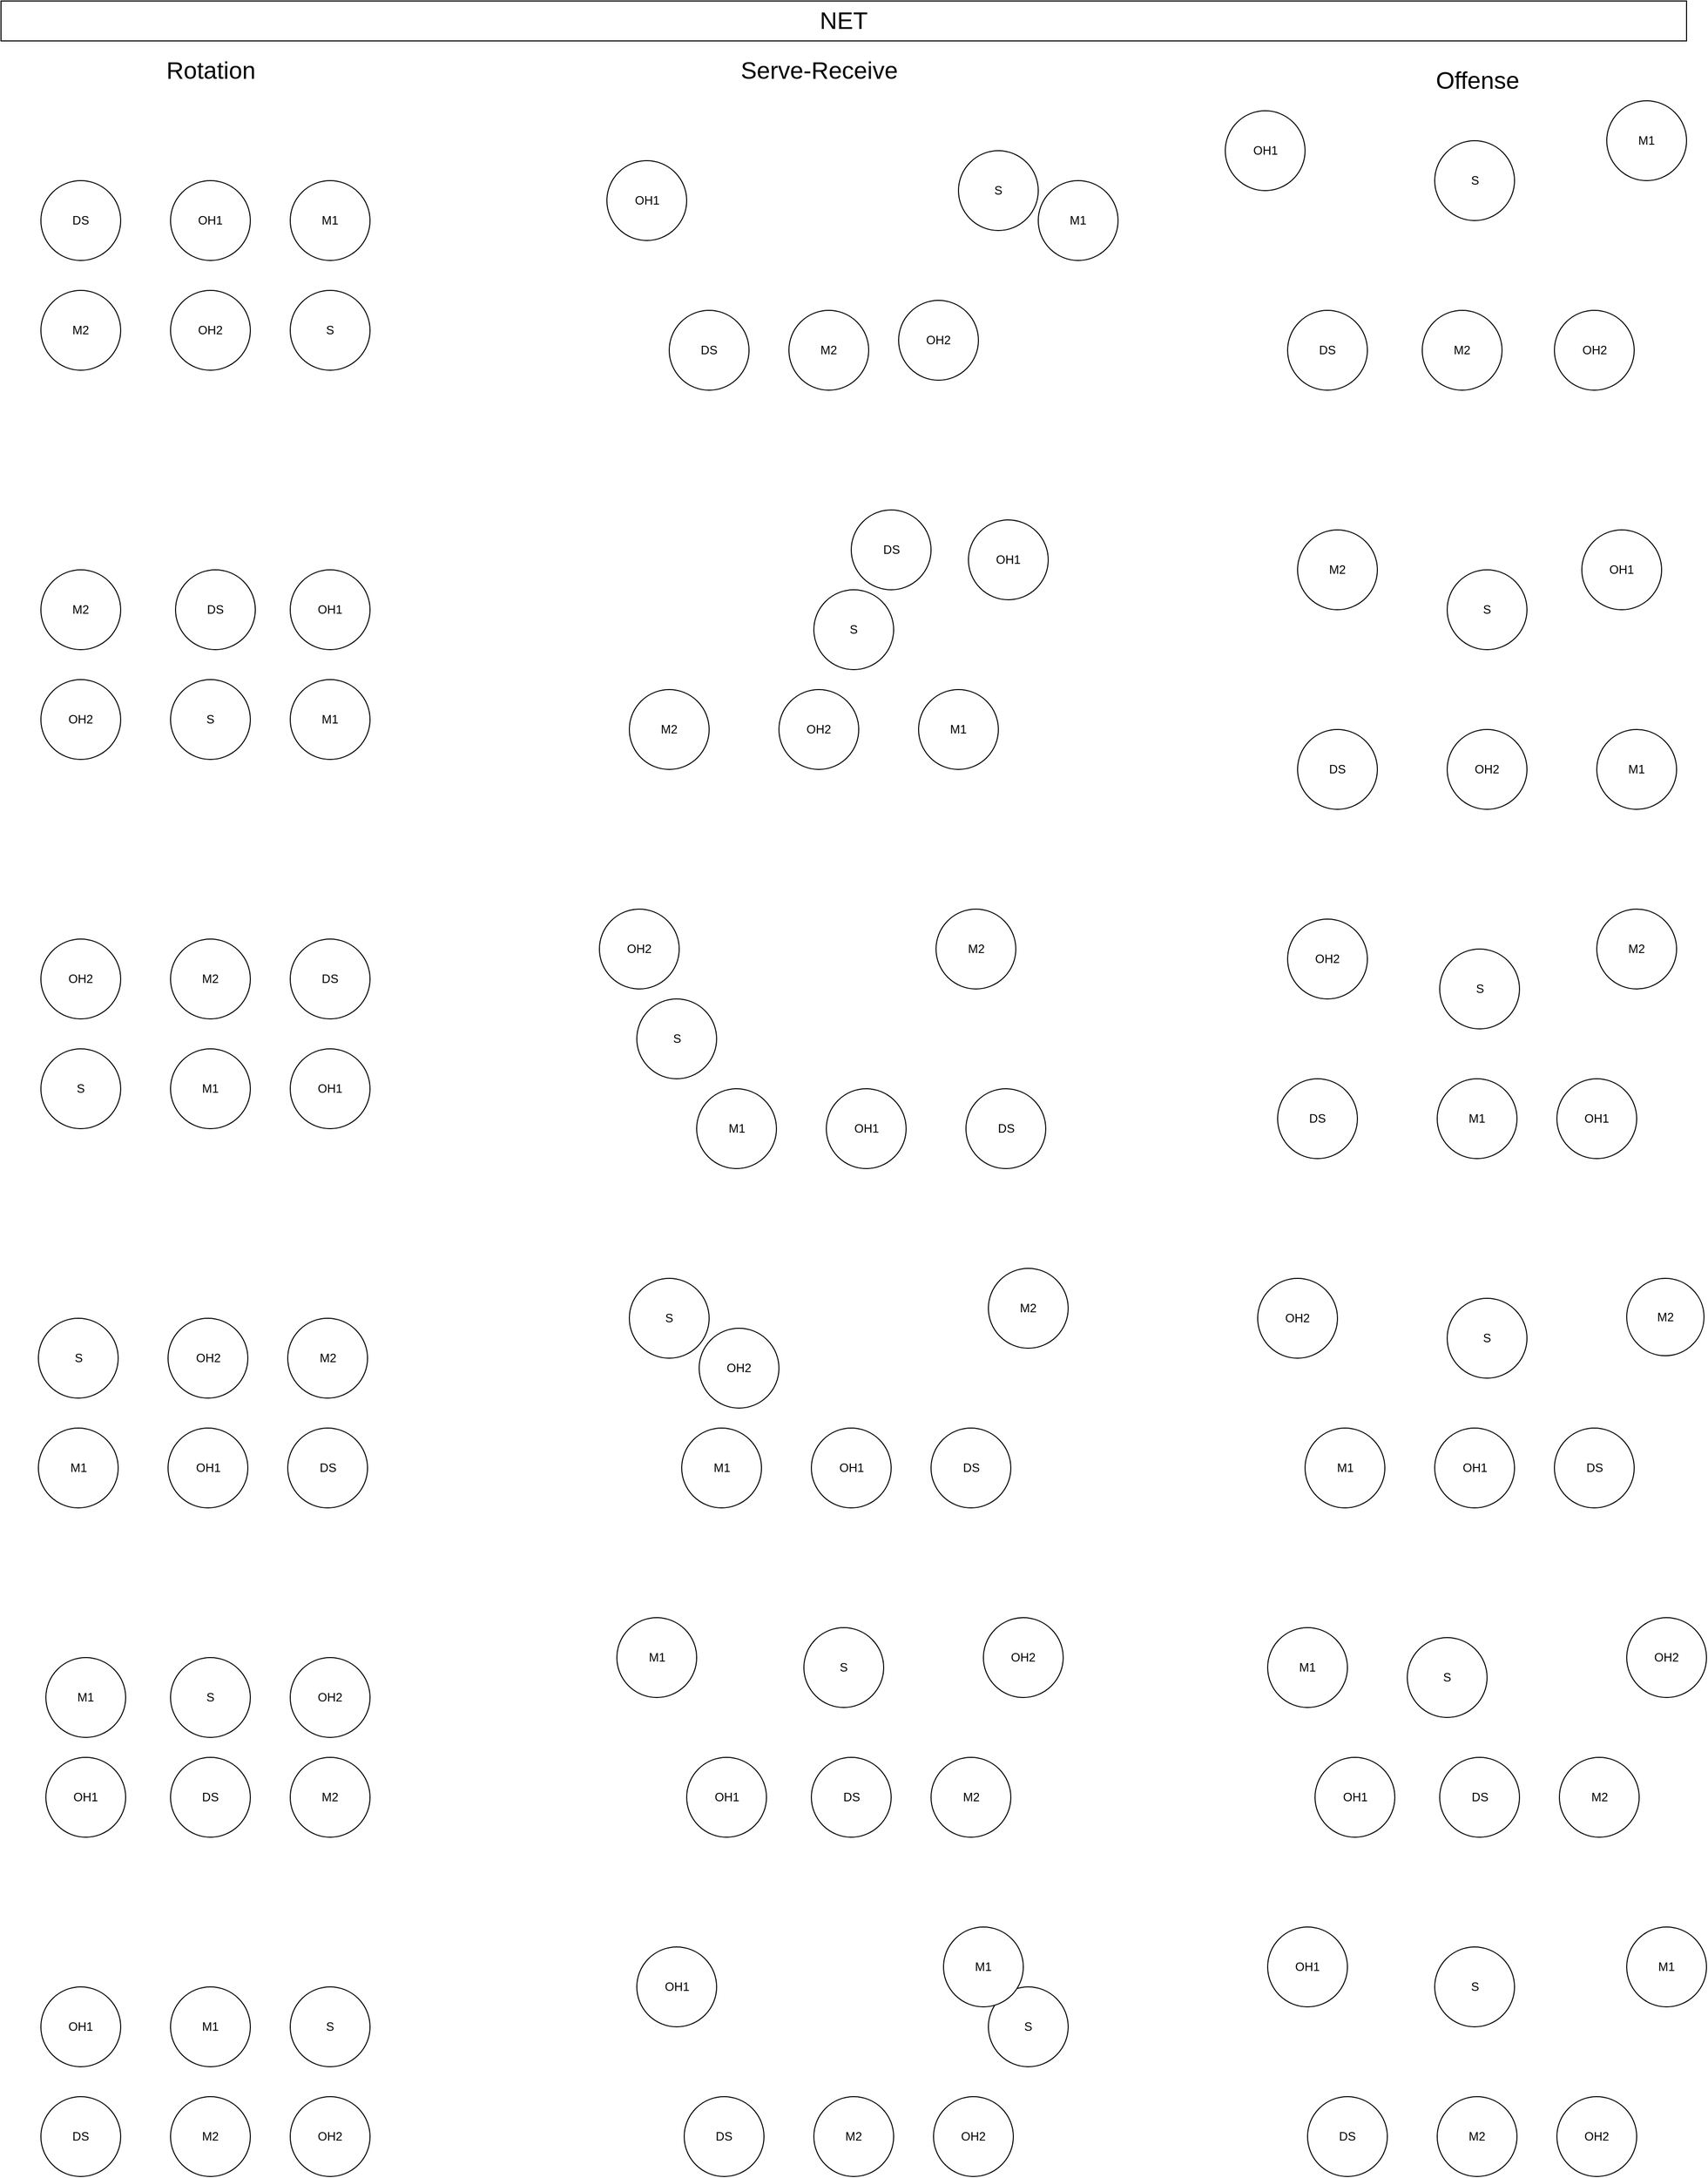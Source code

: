 <mxfile version="27.1.4">
  <diagram name="Page-1" id="tM3PBOQT3D9WZ4u9iD5D">
    <mxGraphModel dx="3061" dy="2493" grid="1" gridSize="10" guides="1" tooltips="1" connect="1" arrows="1" fold="1" page="1" pageScale="1" pageWidth="850" pageHeight="1100" math="0" shadow="0">
      <root>
        <mxCell id="0" />
        <mxCell id="1" parent="0" />
        <mxCell id="FmNjU1ZQi4ffYl6QM0GU-2" value="&lt;font style=&quot;font-size: 24px;&quot;&gt;NET&lt;/font&gt;" style="rounded=0;whiteSpace=wrap;html=1;" parent="1" vertex="1">
          <mxGeometry x="-600" y="-70" width="1690" height="40" as="geometry" />
        </mxCell>
        <mxCell id="FmNjU1ZQi4ffYl6QM0GU-4" value="S" style="ellipse;whiteSpace=wrap;html=1;aspect=fixed;" parent="1" vertex="1">
          <mxGeometry x="-310" y="220" width="80" height="80" as="geometry" />
        </mxCell>
        <mxCell id="FmNjU1ZQi4ffYl6QM0GU-5" value="M1" style="ellipse;whiteSpace=wrap;html=1;aspect=fixed;" parent="1" vertex="1">
          <mxGeometry x="-310" y="110" width="80" height="80" as="geometry" />
        </mxCell>
        <mxCell id="FmNjU1ZQi4ffYl6QM0GU-6" value="M2" style="ellipse;whiteSpace=wrap;html=1;aspect=fixed;" parent="1" vertex="1">
          <mxGeometry x="-560" y="220" width="80" height="80" as="geometry" />
        </mxCell>
        <mxCell id="FmNjU1ZQi4ffYl6QM0GU-9" value="OH2" style="ellipse;whiteSpace=wrap;html=1;aspect=fixed;" parent="1" vertex="1">
          <mxGeometry x="-430" y="220" width="80" height="80" as="geometry" />
        </mxCell>
        <mxCell id="FmNjU1ZQi4ffYl6QM0GU-10" value="OH1" style="ellipse;whiteSpace=wrap;html=1;aspect=fixed;" parent="1" vertex="1">
          <mxGeometry x="-430" y="110" width="80" height="80" as="geometry" />
        </mxCell>
        <mxCell id="FmNjU1ZQi4ffYl6QM0GU-12" value="DS" style="ellipse;whiteSpace=wrap;html=1;aspect=fixed;" parent="1" vertex="1">
          <mxGeometry x="-560" y="110" width="80" height="80" as="geometry" />
        </mxCell>
        <mxCell id="FmNjU1ZQi4ffYl6QM0GU-21" value="S" style="ellipse;whiteSpace=wrap;html=1;aspect=fixed;" parent="1" vertex="1">
          <mxGeometry x="360" y="80" width="80" height="80" as="geometry" />
        </mxCell>
        <mxCell id="FmNjU1ZQi4ffYl6QM0GU-22" value="M1" style="ellipse;whiteSpace=wrap;html=1;aspect=fixed;" parent="1" vertex="1">
          <mxGeometry x="440" y="110" width="80" height="80" as="geometry" />
        </mxCell>
        <mxCell id="FmNjU1ZQi4ffYl6QM0GU-23" value="M2" style="ellipse;whiteSpace=wrap;html=1;aspect=fixed;" parent="1" vertex="1">
          <mxGeometry x="190" y="240" width="80" height="80" as="geometry" />
        </mxCell>
        <mxCell id="FmNjU1ZQi4ffYl6QM0GU-24" value="OH2" style="ellipse;whiteSpace=wrap;html=1;aspect=fixed;" parent="1" vertex="1">
          <mxGeometry x="300" y="230" width="80" height="80" as="geometry" />
        </mxCell>
        <mxCell id="FmNjU1ZQi4ffYl6QM0GU-25" value="OH1" style="ellipse;whiteSpace=wrap;html=1;aspect=fixed;" parent="1" vertex="1">
          <mxGeometry x="7.5" y="90" width="80" height="80" as="geometry" />
        </mxCell>
        <mxCell id="FmNjU1ZQi4ffYl6QM0GU-26" value="DS" style="ellipse;whiteSpace=wrap;html=1;aspect=fixed;" parent="1" vertex="1">
          <mxGeometry x="70" y="240" width="80" height="80" as="geometry" />
        </mxCell>
        <mxCell id="FmNjU1ZQi4ffYl6QM0GU-27" value="S" style="ellipse;whiteSpace=wrap;html=1;aspect=fixed;" parent="1" vertex="1">
          <mxGeometry x="837.5" y="70" width="80" height="80" as="geometry" />
        </mxCell>
        <mxCell id="FmNjU1ZQi4ffYl6QM0GU-28" value="M1" style="ellipse;whiteSpace=wrap;html=1;aspect=fixed;" parent="1" vertex="1">
          <mxGeometry x="1010" y="30" width="80" height="80" as="geometry" />
        </mxCell>
        <mxCell id="FmNjU1ZQi4ffYl6QM0GU-29" value="M2" style="ellipse;whiteSpace=wrap;html=1;aspect=fixed;" parent="1" vertex="1">
          <mxGeometry x="825" y="240" width="80" height="80" as="geometry" />
        </mxCell>
        <mxCell id="FmNjU1ZQi4ffYl6QM0GU-30" value="OH2" style="ellipse;whiteSpace=wrap;html=1;aspect=fixed;" parent="1" vertex="1">
          <mxGeometry x="957.5" y="240" width="80" height="80" as="geometry" />
        </mxCell>
        <mxCell id="FmNjU1ZQi4ffYl6QM0GU-31" value="OH1" style="ellipse;whiteSpace=wrap;html=1;aspect=fixed;" parent="1" vertex="1">
          <mxGeometry x="627.5" y="40" width="80" height="80" as="geometry" />
        </mxCell>
        <mxCell id="FmNjU1ZQi4ffYl6QM0GU-32" value="DS" style="ellipse;whiteSpace=wrap;html=1;aspect=fixed;" parent="1" vertex="1">
          <mxGeometry x="690" y="240" width="80" height="80" as="geometry" />
        </mxCell>
        <mxCell id="FmNjU1ZQi4ffYl6QM0GU-33" value="S" style="ellipse;whiteSpace=wrap;html=1;aspect=fixed;" parent="1" vertex="1">
          <mxGeometry x="-430" y="610" width="80" height="80" as="geometry" />
        </mxCell>
        <mxCell id="FmNjU1ZQi4ffYl6QM0GU-34" value="M1" style="ellipse;whiteSpace=wrap;html=1;aspect=fixed;" parent="1" vertex="1">
          <mxGeometry x="-310" y="610" width="80" height="80" as="geometry" />
        </mxCell>
        <mxCell id="FmNjU1ZQi4ffYl6QM0GU-35" value="M2" style="ellipse;whiteSpace=wrap;html=1;aspect=fixed;" parent="1" vertex="1">
          <mxGeometry x="-560" y="500" width="80" height="80" as="geometry" />
        </mxCell>
        <mxCell id="FmNjU1ZQi4ffYl6QM0GU-36" value="OH2" style="ellipse;whiteSpace=wrap;html=1;aspect=fixed;" parent="1" vertex="1">
          <mxGeometry x="-560" y="610" width="80" height="80" as="geometry" />
        </mxCell>
        <mxCell id="FmNjU1ZQi4ffYl6QM0GU-37" value="OH1" style="ellipse;whiteSpace=wrap;html=1;aspect=fixed;" parent="1" vertex="1">
          <mxGeometry x="-310" y="500" width="80" height="80" as="geometry" />
        </mxCell>
        <mxCell id="FmNjU1ZQi4ffYl6QM0GU-38" value="DS" style="ellipse;whiteSpace=wrap;html=1;aspect=fixed;" parent="1" vertex="1">
          <mxGeometry x="-425" y="500" width="80" height="80" as="geometry" />
        </mxCell>
        <mxCell id="FmNjU1ZQi4ffYl6QM0GU-45" value="S" style="ellipse;whiteSpace=wrap;html=1;aspect=fixed;" parent="1" vertex="1">
          <mxGeometry x="215" y="520" width="80" height="80" as="geometry" />
        </mxCell>
        <mxCell id="FmNjU1ZQi4ffYl6QM0GU-46" value="M1" style="ellipse;whiteSpace=wrap;html=1;aspect=fixed;" parent="1" vertex="1">
          <mxGeometry x="320" y="620" width="80" height="80" as="geometry" />
        </mxCell>
        <mxCell id="FmNjU1ZQi4ffYl6QM0GU-47" value="M2" style="ellipse;whiteSpace=wrap;html=1;aspect=fixed;" parent="1" vertex="1">
          <mxGeometry x="30" y="620" width="80" height="80" as="geometry" />
        </mxCell>
        <mxCell id="FmNjU1ZQi4ffYl6QM0GU-48" value="OH2" style="ellipse;whiteSpace=wrap;html=1;aspect=fixed;" parent="1" vertex="1">
          <mxGeometry x="180" y="620" width="80" height="80" as="geometry" />
        </mxCell>
        <mxCell id="FmNjU1ZQi4ffYl6QM0GU-49" value="OH1" style="ellipse;whiteSpace=wrap;html=1;aspect=fixed;" parent="1" vertex="1">
          <mxGeometry x="370" y="450" width="80" height="80" as="geometry" />
        </mxCell>
        <mxCell id="FmNjU1ZQi4ffYl6QM0GU-50" value="DS" style="ellipse;whiteSpace=wrap;html=1;aspect=fixed;" parent="1" vertex="1">
          <mxGeometry x="252.5" y="440" width="80" height="80" as="geometry" />
        </mxCell>
        <mxCell id="FmNjU1ZQi4ffYl6QM0GU-51" value="S" style="ellipse;whiteSpace=wrap;html=1;aspect=fixed;" parent="1" vertex="1">
          <mxGeometry x="850" y="500" width="80" height="80" as="geometry" />
        </mxCell>
        <mxCell id="FmNjU1ZQi4ffYl6QM0GU-52" value="M1" style="ellipse;whiteSpace=wrap;html=1;aspect=fixed;" parent="1" vertex="1">
          <mxGeometry x="1000" y="660" width="80" height="80" as="geometry" />
        </mxCell>
        <mxCell id="FmNjU1ZQi4ffYl6QM0GU-53" value="M2" style="ellipse;whiteSpace=wrap;html=1;aspect=fixed;" parent="1" vertex="1">
          <mxGeometry x="700" y="460" width="80" height="80" as="geometry" />
        </mxCell>
        <mxCell id="FmNjU1ZQi4ffYl6QM0GU-54" value="OH2" style="ellipse;whiteSpace=wrap;html=1;aspect=fixed;" parent="1" vertex="1">
          <mxGeometry x="850" y="660" width="80" height="80" as="geometry" />
        </mxCell>
        <mxCell id="FmNjU1ZQi4ffYl6QM0GU-55" value="OH1" style="ellipse;whiteSpace=wrap;html=1;aspect=fixed;" parent="1" vertex="1">
          <mxGeometry x="985" y="460" width="80" height="80" as="geometry" />
        </mxCell>
        <mxCell id="FmNjU1ZQi4ffYl6QM0GU-56" value="DS" style="ellipse;whiteSpace=wrap;html=1;aspect=fixed;" parent="1" vertex="1">
          <mxGeometry x="700" y="660" width="80" height="80" as="geometry" />
        </mxCell>
        <mxCell id="FmNjU1ZQi4ffYl6QM0GU-57" value="S" style="ellipse;whiteSpace=wrap;html=1;aspect=fixed;" parent="1" vertex="1">
          <mxGeometry x="-560" y="980" width="80" height="80" as="geometry" />
        </mxCell>
        <mxCell id="FmNjU1ZQi4ffYl6QM0GU-58" value="M1" style="ellipse;whiteSpace=wrap;html=1;aspect=fixed;" parent="1" vertex="1">
          <mxGeometry x="-430" y="980" width="80" height="80" as="geometry" />
        </mxCell>
        <mxCell id="FmNjU1ZQi4ffYl6QM0GU-59" value="M2" style="ellipse;whiteSpace=wrap;html=1;aspect=fixed;" parent="1" vertex="1">
          <mxGeometry x="-430" y="870" width="80" height="80" as="geometry" />
        </mxCell>
        <mxCell id="FmNjU1ZQi4ffYl6QM0GU-60" value="OH2" style="ellipse;whiteSpace=wrap;html=1;aspect=fixed;" parent="1" vertex="1">
          <mxGeometry x="-560" y="870" width="80" height="80" as="geometry" />
        </mxCell>
        <mxCell id="FmNjU1ZQi4ffYl6QM0GU-61" value="OH1" style="ellipse;whiteSpace=wrap;html=1;aspect=fixed;" parent="1" vertex="1">
          <mxGeometry x="-310" y="980" width="80" height="80" as="geometry" />
        </mxCell>
        <mxCell id="FmNjU1ZQi4ffYl6QM0GU-62" value="DS" style="ellipse;whiteSpace=wrap;html=1;aspect=fixed;" parent="1" vertex="1">
          <mxGeometry x="-310" y="870" width="80" height="80" as="geometry" />
        </mxCell>
        <mxCell id="FmNjU1ZQi4ffYl6QM0GU-63" value="S" style="ellipse;whiteSpace=wrap;html=1;aspect=fixed;" parent="1" vertex="1">
          <mxGeometry x="37.5" y="930" width="80" height="80" as="geometry" />
        </mxCell>
        <mxCell id="FmNjU1ZQi4ffYl6QM0GU-64" value="M1" style="ellipse;whiteSpace=wrap;html=1;aspect=fixed;" parent="1" vertex="1">
          <mxGeometry x="97.5" y="1020" width="80" height="80" as="geometry" />
        </mxCell>
        <mxCell id="FmNjU1ZQi4ffYl6QM0GU-65" value="M2" style="ellipse;whiteSpace=wrap;html=1;aspect=fixed;" parent="1" vertex="1">
          <mxGeometry x="337.5" y="840" width="80" height="80" as="geometry" />
        </mxCell>
        <mxCell id="FmNjU1ZQi4ffYl6QM0GU-66" value="OH2" style="ellipse;whiteSpace=wrap;html=1;aspect=fixed;" parent="1" vertex="1">
          <mxGeometry y="840" width="80" height="80" as="geometry" />
        </mxCell>
        <mxCell id="FmNjU1ZQi4ffYl6QM0GU-67" value="OH1" style="ellipse;whiteSpace=wrap;html=1;aspect=fixed;" parent="1" vertex="1">
          <mxGeometry x="227.5" y="1020" width="80" height="80" as="geometry" />
        </mxCell>
        <mxCell id="FmNjU1ZQi4ffYl6QM0GU-68" value="DS" style="ellipse;whiteSpace=wrap;html=1;aspect=fixed;" parent="1" vertex="1">
          <mxGeometry x="367.5" y="1020" width="80" height="80" as="geometry" />
        </mxCell>
        <mxCell id="FmNjU1ZQi4ffYl6QM0GU-69" value="S" style="ellipse;whiteSpace=wrap;html=1;aspect=fixed;" parent="1" vertex="1">
          <mxGeometry x="842.5" y="880" width="80" height="80" as="geometry" />
        </mxCell>
        <mxCell id="FmNjU1ZQi4ffYl6QM0GU-70" value="M1" style="ellipse;whiteSpace=wrap;html=1;aspect=fixed;" parent="1" vertex="1">
          <mxGeometry x="840" y="1010" width="80" height="80" as="geometry" />
        </mxCell>
        <mxCell id="FmNjU1ZQi4ffYl6QM0GU-71" value="M2" style="ellipse;whiteSpace=wrap;html=1;aspect=fixed;" parent="1" vertex="1">
          <mxGeometry x="1000" y="840" width="80" height="80" as="geometry" />
        </mxCell>
        <mxCell id="FmNjU1ZQi4ffYl6QM0GU-72" value="OH2" style="ellipse;whiteSpace=wrap;html=1;aspect=fixed;" parent="1" vertex="1">
          <mxGeometry x="690" y="850" width="80" height="80" as="geometry" />
        </mxCell>
        <mxCell id="FmNjU1ZQi4ffYl6QM0GU-73" value="OH1" style="ellipse;whiteSpace=wrap;html=1;aspect=fixed;" parent="1" vertex="1">
          <mxGeometry x="960" y="1010" width="80" height="80" as="geometry" />
        </mxCell>
        <mxCell id="FmNjU1ZQi4ffYl6QM0GU-74" value="DS" style="ellipse;whiteSpace=wrap;html=1;aspect=fixed;" parent="1" vertex="1">
          <mxGeometry x="680" y="1010" width="80" height="80" as="geometry" />
        </mxCell>
        <mxCell id="FmNjU1ZQi4ffYl6QM0GU-75" value="S" style="ellipse;whiteSpace=wrap;html=1;aspect=fixed;" parent="1" vertex="1">
          <mxGeometry x="-562.5" y="1250" width="80" height="80" as="geometry" />
        </mxCell>
        <mxCell id="FmNjU1ZQi4ffYl6QM0GU-76" value="M1" style="ellipse;whiteSpace=wrap;html=1;aspect=fixed;" parent="1" vertex="1">
          <mxGeometry x="-562.5" y="1360" width="80" height="80" as="geometry" />
        </mxCell>
        <mxCell id="FmNjU1ZQi4ffYl6QM0GU-77" value="M2" style="ellipse;whiteSpace=wrap;html=1;aspect=fixed;" parent="1" vertex="1">
          <mxGeometry x="-312.5" y="1250" width="80" height="80" as="geometry" />
        </mxCell>
        <mxCell id="FmNjU1ZQi4ffYl6QM0GU-78" value="OH2" style="ellipse;whiteSpace=wrap;html=1;aspect=fixed;" parent="1" vertex="1">
          <mxGeometry x="-432.5" y="1250" width="80" height="80" as="geometry" />
        </mxCell>
        <mxCell id="FmNjU1ZQi4ffYl6QM0GU-79" value="OH1" style="ellipse;whiteSpace=wrap;html=1;aspect=fixed;" parent="1" vertex="1">
          <mxGeometry x="-432.5" y="1360" width="80" height="80" as="geometry" />
        </mxCell>
        <mxCell id="FmNjU1ZQi4ffYl6QM0GU-80" value="DS" style="ellipse;whiteSpace=wrap;html=1;aspect=fixed;" parent="1" vertex="1">
          <mxGeometry x="-312.5" y="1360" width="80" height="80" as="geometry" />
        </mxCell>
        <mxCell id="FmNjU1ZQi4ffYl6QM0GU-81" value="S" style="ellipse;whiteSpace=wrap;html=1;aspect=fixed;" parent="1" vertex="1">
          <mxGeometry x="30" y="1210" width="80" height="80" as="geometry" />
        </mxCell>
        <mxCell id="FmNjU1ZQi4ffYl6QM0GU-82" value="M1" style="ellipse;whiteSpace=wrap;html=1;aspect=fixed;" parent="1" vertex="1">
          <mxGeometry x="82.5" y="1360" width="80" height="80" as="geometry" />
        </mxCell>
        <mxCell id="FmNjU1ZQi4ffYl6QM0GU-83" value="M2" style="ellipse;whiteSpace=wrap;html=1;aspect=fixed;" parent="1" vertex="1">
          <mxGeometry x="390" y="1200" width="80" height="80" as="geometry" />
        </mxCell>
        <mxCell id="FmNjU1ZQi4ffYl6QM0GU-84" value="OH2" style="ellipse;whiteSpace=wrap;html=1;aspect=fixed;" parent="1" vertex="1">
          <mxGeometry x="100" y="1260" width="80" height="80" as="geometry" />
        </mxCell>
        <mxCell id="FmNjU1ZQi4ffYl6QM0GU-85" value="OH1" style="ellipse;whiteSpace=wrap;html=1;aspect=fixed;" parent="1" vertex="1">
          <mxGeometry x="212.5" y="1360" width="80" height="80" as="geometry" />
        </mxCell>
        <mxCell id="FmNjU1ZQi4ffYl6QM0GU-86" value="DS" style="ellipse;whiteSpace=wrap;html=1;aspect=fixed;" parent="1" vertex="1">
          <mxGeometry x="332.5" y="1360" width="80" height="80" as="geometry" />
        </mxCell>
        <mxCell id="FmNjU1ZQi4ffYl6QM0GU-87" value="S" style="ellipse;whiteSpace=wrap;html=1;aspect=fixed;" parent="1" vertex="1">
          <mxGeometry x="850" y="1230" width="80" height="80" as="geometry" />
        </mxCell>
        <mxCell id="FmNjU1ZQi4ffYl6QM0GU-88" value="M1" style="ellipse;whiteSpace=wrap;html=1;aspect=fixed;" parent="1" vertex="1">
          <mxGeometry x="707.5" y="1360" width="80" height="80" as="geometry" />
        </mxCell>
        <mxCell id="FmNjU1ZQi4ffYl6QM0GU-89" value="M2" style="ellipse;whiteSpace=wrap;html=1;aspect=fixed;" parent="1" vertex="1">
          <mxGeometry x="1030" y="1210" width="77.5" height="77.5" as="geometry" />
        </mxCell>
        <mxCell id="FmNjU1ZQi4ffYl6QM0GU-90" value="OH2" style="ellipse;whiteSpace=wrap;html=1;aspect=fixed;" parent="1" vertex="1">
          <mxGeometry x="660" y="1210" width="80" height="80" as="geometry" />
        </mxCell>
        <mxCell id="FmNjU1ZQi4ffYl6QM0GU-91" value="OH1" style="ellipse;whiteSpace=wrap;html=1;aspect=fixed;" parent="1" vertex="1">
          <mxGeometry x="837.5" y="1360" width="80" height="80" as="geometry" />
        </mxCell>
        <mxCell id="FmNjU1ZQi4ffYl6QM0GU-92" value="DS" style="ellipse;whiteSpace=wrap;html=1;aspect=fixed;" parent="1" vertex="1">
          <mxGeometry x="957.5" y="1360" width="80" height="80" as="geometry" />
        </mxCell>
        <mxCell id="FmNjU1ZQi4ffYl6QM0GU-93" value="S" style="ellipse;whiteSpace=wrap;html=1;aspect=fixed;" parent="1" vertex="1">
          <mxGeometry x="-430" y="1590" width="80" height="80" as="geometry" />
        </mxCell>
        <mxCell id="FmNjU1ZQi4ffYl6QM0GU-94" value="M1" style="ellipse;whiteSpace=wrap;html=1;aspect=fixed;" parent="1" vertex="1">
          <mxGeometry x="-555" y="1590" width="80" height="80" as="geometry" />
        </mxCell>
        <mxCell id="FmNjU1ZQi4ffYl6QM0GU-95" value="M2" style="ellipse;whiteSpace=wrap;html=1;aspect=fixed;" parent="1" vertex="1">
          <mxGeometry x="-310" y="1690" width="80" height="80" as="geometry" />
        </mxCell>
        <mxCell id="FmNjU1ZQi4ffYl6QM0GU-96" value="OH2" style="ellipse;whiteSpace=wrap;html=1;aspect=fixed;" parent="1" vertex="1">
          <mxGeometry x="-310" y="1590" width="80" height="80" as="geometry" />
        </mxCell>
        <mxCell id="FmNjU1ZQi4ffYl6QM0GU-97" value="OH1" style="ellipse;whiteSpace=wrap;html=1;aspect=fixed;" parent="1" vertex="1">
          <mxGeometry x="-555" y="1690" width="80" height="80" as="geometry" />
        </mxCell>
        <mxCell id="FmNjU1ZQi4ffYl6QM0GU-98" value="DS" style="ellipse;whiteSpace=wrap;html=1;aspect=fixed;" parent="1" vertex="1">
          <mxGeometry x="-430" y="1690" width="80" height="80" as="geometry" />
        </mxCell>
        <mxCell id="FmNjU1ZQi4ffYl6QM0GU-99" value="S" style="ellipse;whiteSpace=wrap;html=1;aspect=fixed;" parent="1" vertex="1">
          <mxGeometry x="205" y="1560" width="80" height="80" as="geometry" />
        </mxCell>
        <mxCell id="FmNjU1ZQi4ffYl6QM0GU-100" value="M1" style="ellipse;whiteSpace=wrap;html=1;aspect=fixed;" parent="1" vertex="1">
          <mxGeometry x="17.5" y="1550" width="80" height="80" as="geometry" />
        </mxCell>
        <mxCell id="FmNjU1ZQi4ffYl6QM0GU-101" value="M2" style="ellipse;whiteSpace=wrap;html=1;aspect=fixed;" parent="1" vertex="1">
          <mxGeometry x="332.5" y="1690" width="80" height="80" as="geometry" />
        </mxCell>
        <mxCell id="FmNjU1ZQi4ffYl6QM0GU-102" value="OH2" style="ellipse;whiteSpace=wrap;html=1;aspect=fixed;" parent="1" vertex="1">
          <mxGeometry x="385" y="1550" width="80" height="80" as="geometry" />
        </mxCell>
        <mxCell id="FmNjU1ZQi4ffYl6QM0GU-103" value="OH1" style="ellipse;whiteSpace=wrap;html=1;aspect=fixed;" parent="1" vertex="1">
          <mxGeometry x="87.5" y="1690" width="80" height="80" as="geometry" />
        </mxCell>
        <mxCell id="FmNjU1ZQi4ffYl6QM0GU-104" value="DS" style="ellipse;whiteSpace=wrap;html=1;aspect=fixed;" parent="1" vertex="1">
          <mxGeometry x="212.5" y="1690" width="80" height="80" as="geometry" />
        </mxCell>
        <mxCell id="FmNjU1ZQi4ffYl6QM0GU-105" value="S" style="ellipse;whiteSpace=wrap;html=1;aspect=fixed;" parent="1" vertex="1">
          <mxGeometry x="810" y="1570" width="80" height="80" as="geometry" />
        </mxCell>
        <mxCell id="FmNjU1ZQi4ffYl6QM0GU-106" value="M1" style="ellipse;whiteSpace=wrap;html=1;aspect=fixed;" parent="1" vertex="1">
          <mxGeometry x="670" y="1560" width="80" height="80" as="geometry" />
        </mxCell>
        <mxCell id="FmNjU1ZQi4ffYl6QM0GU-107" value="M2" style="ellipse;whiteSpace=wrap;html=1;aspect=fixed;" parent="1" vertex="1">
          <mxGeometry x="962.5" y="1690" width="80" height="80" as="geometry" />
        </mxCell>
        <mxCell id="FmNjU1ZQi4ffYl6QM0GU-108" value="OH2" style="ellipse;whiteSpace=wrap;html=1;aspect=fixed;" parent="1" vertex="1">
          <mxGeometry x="1030" y="1550" width="80" height="80" as="geometry" />
        </mxCell>
        <mxCell id="FmNjU1ZQi4ffYl6QM0GU-109" value="OH1" style="ellipse;whiteSpace=wrap;html=1;aspect=fixed;" parent="1" vertex="1">
          <mxGeometry x="717.5" y="1690" width="80" height="80" as="geometry" />
        </mxCell>
        <mxCell id="FmNjU1ZQi4ffYl6QM0GU-110" value="DS" style="ellipse;whiteSpace=wrap;html=1;aspect=fixed;" parent="1" vertex="1">
          <mxGeometry x="842.5" y="1690" width="80" height="80" as="geometry" />
        </mxCell>
        <mxCell id="FmNjU1ZQi4ffYl6QM0GU-111" value="S" style="ellipse;whiteSpace=wrap;html=1;aspect=fixed;" parent="1" vertex="1">
          <mxGeometry x="-310" y="1920" width="80" height="80" as="geometry" />
        </mxCell>
        <mxCell id="FmNjU1ZQi4ffYl6QM0GU-112" value="M1" style="ellipse;whiteSpace=wrap;html=1;aspect=fixed;" parent="1" vertex="1">
          <mxGeometry x="-430" y="1920" width="80" height="80" as="geometry" />
        </mxCell>
        <mxCell id="FmNjU1ZQi4ffYl6QM0GU-113" value="M2" style="ellipse;whiteSpace=wrap;html=1;aspect=fixed;" parent="1" vertex="1">
          <mxGeometry x="-430" y="2030" width="80" height="80" as="geometry" />
        </mxCell>
        <mxCell id="FmNjU1ZQi4ffYl6QM0GU-114" value="OH2" style="ellipse;whiteSpace=wrap;html=1;aspect=fixed;" parent="1" vertex="1">
          <mxGeometry x="-310" y="2030" width="80" height="80" as="geometry" />
        </mxCell>
        <mxCell id="FmNjU1ZQi4ffYl6QM0GU-115" value="OH1" style="ellipse;whiteSpace=wrap;html=1;aspect=fixed;" parent="1" vertex="1">
          <mxGeometry x="-560" y="1920" width="80" height="80" as="geometry" />
        </mxCell>
        <mxCell id="FmNjU1ZQi4ffYl6QM0GU-116" value="DS" style="ellipse;whiteSpace=wrap;html=1;aspect=fixed;" parent="1" vertex="1">
          <mxGeometry x="-560" y="2030" width="80" height="80" as="geometry" />
        </mxCell>
        <mxCell id="FmNjU1ZQi4ffYl6QM0GU-129" value="S" style="ellipse;whiteSpace=wrap;html=1;aspect=fixed;" parent="1" vertex="1">
          <mxGeometry x="837.5" y="1880" width="80" height="80" as="geometry" />
        </mxCell>
        <mxCell id="FmNjU1ZQi4ffYl6QM0GU-130" value="M1" style="ellipse;whiteSpace=wrap;html=1;aspect=fixed;" parent="1" vertex="1">
          <mxGeometry x="1030" y="1860" width="80" height="80" as="geometry" />
        </mxCell>
        <mxCell id="FmNjU1ZQi4ffYl6QM0GU-131" value="M2" style="ellipse;whiteSpace=wrap;html=1;aspect=fixed;" parent="1" vertex="1">
          <mxGeometry x="840" y="2030" width="80" height="80" as="geometry" />
        </mxCell>
        <mxCell id="FmNjU1ZQi4ffYl6QM0GU-132" value="OH2" style="ellipse;whiteSpace=wrap;html=1;aspect=fixed;" parent="1" vertex="1">
          <mxGeometry x="960" y="2030" width="80" height="80" as="geometry" />
        </mxCell>
        <mxCell id="FmNjU1ZQi4ffYl6QM0GU-133" value="OH1" style="ellipse;whiteSpace=wrap;html=1;aspect=fixed;" parent="1" vertex="1">
          <mxGeometry x="670" y="1860" width="80" height="80" as="geometry" />
        </mxCell>
        <mxCell id="FmNjU1ZQi4ffYl6QM0GU-134" value="DS" style="ellipse;whiteSpace=wrap;html=1;aspect=fixed;" parent="1" vertex="1">
          <mxGeometry x="710" y="2030" width="80" height="80" as="geometry" />
        </mxCell>
        <mxCell id="FmNjU1ZQi4ffYl6QM0GU-135" value="S" style="ellipse;whiteSpace=wrap;html=1;aspect=fixed;" parent="1" vertex="1">
          <mxGeometry x="390" y="1920" width="80" height="80" as="geometry" />
        </mxCell>
        <mxCell id="FmNjU1ZQi4ffYl6QM0GU-136" value="M1" style="ellipse;whiteSpace=wrap;html=1;aspect=fixed;" parent="1" vertex="1">
          <mxGeometry x="345" y="1860" width="80" height="80" as="geometry" />
        </mxCell>
        <mxCell id="FmNjU1ZQi4ffYl6QM0GU-137" value="M2" style="ellipse;whiteSpace=wrap;html=1;aspect=fixed;" parent="1" vertex="1">
          <mxGeometry x="215" y="2030" width="80" height="80" as="geometry" />
        </mxCell>
        <mxCell id="FmNjU1ZQi4ffYl6QM0GU-138" value="OH2" style="ellipse;whiteSpace=wrap;html=1;aspect=fixed;" parent="1" vertex="1">
          <mxGeometry x="335" y="2030" width="80" height="80" as="geometry" />
        </mxCell>
        <mxCell id="FmNjU1ZQi4ffYl6QM0GU-139" value="OH1" style="ellipse;whiteSpace=wrap;html=1;aspect=fixed;" parent="1" vertex="1">
          <mxGeometry x="37.5" y="1880" width="80" height="80" as="geometry" />
        </mxCell>
        <mxCell id="FmNjU1ZQi4ffYl6QM0GU-140" value="DS" style="ellipse;whiteSpace=wrap;html=1;aspect=fixed;" parent="1" vertex="1">
          <mxGeometry x="85" y="2030" width="80" height="80" as="geometry" />
        </mxCell>
        <mxCell id="FmNjU1ZQi4ffYl6QM0GU-147" value="Rotation" style="text;html=1;align=center;verticalAlign=middle;resizable=0;points=[];autosize=1;strokeColor=none;fillColor=none;fontSize=24;" parent="1" vertex="1">
          <mxGeometry x="-445" y="-20" width="110" height="40" as="geometry" />
        </mxCell>
        <mxCell id="FmNjU1ZQi4ffYl6QM0GU-148" value="Serve-Receive" style="text;html=1;align=center;verticalAlign=middle;resizable=0;points=[];autosize=1;strokeColor=none;fillColor=none;fontSize=24;" parent="1" vertex="1">
          <mxGeometry x="130" y="-20" width="180" height="40" as="geometry" />
        </mxCell>
        <mxCell id="FmNjU1ZQi4ffYl6QM0GU-149" value="Offense" style="text;html=1;align=center;verticalAlign=middle;resizable=0;points=[];autosize=1;strokeColor=none;fillColor=none;fontSize=24;" parent="1" vertex="1">
          <mxGeometry x="825" y="-10" width="110" height="40" as="geometry" />
        </mxCell>
      </root>
    </mxGraphModel>
  </diagram>
</mxfile>
